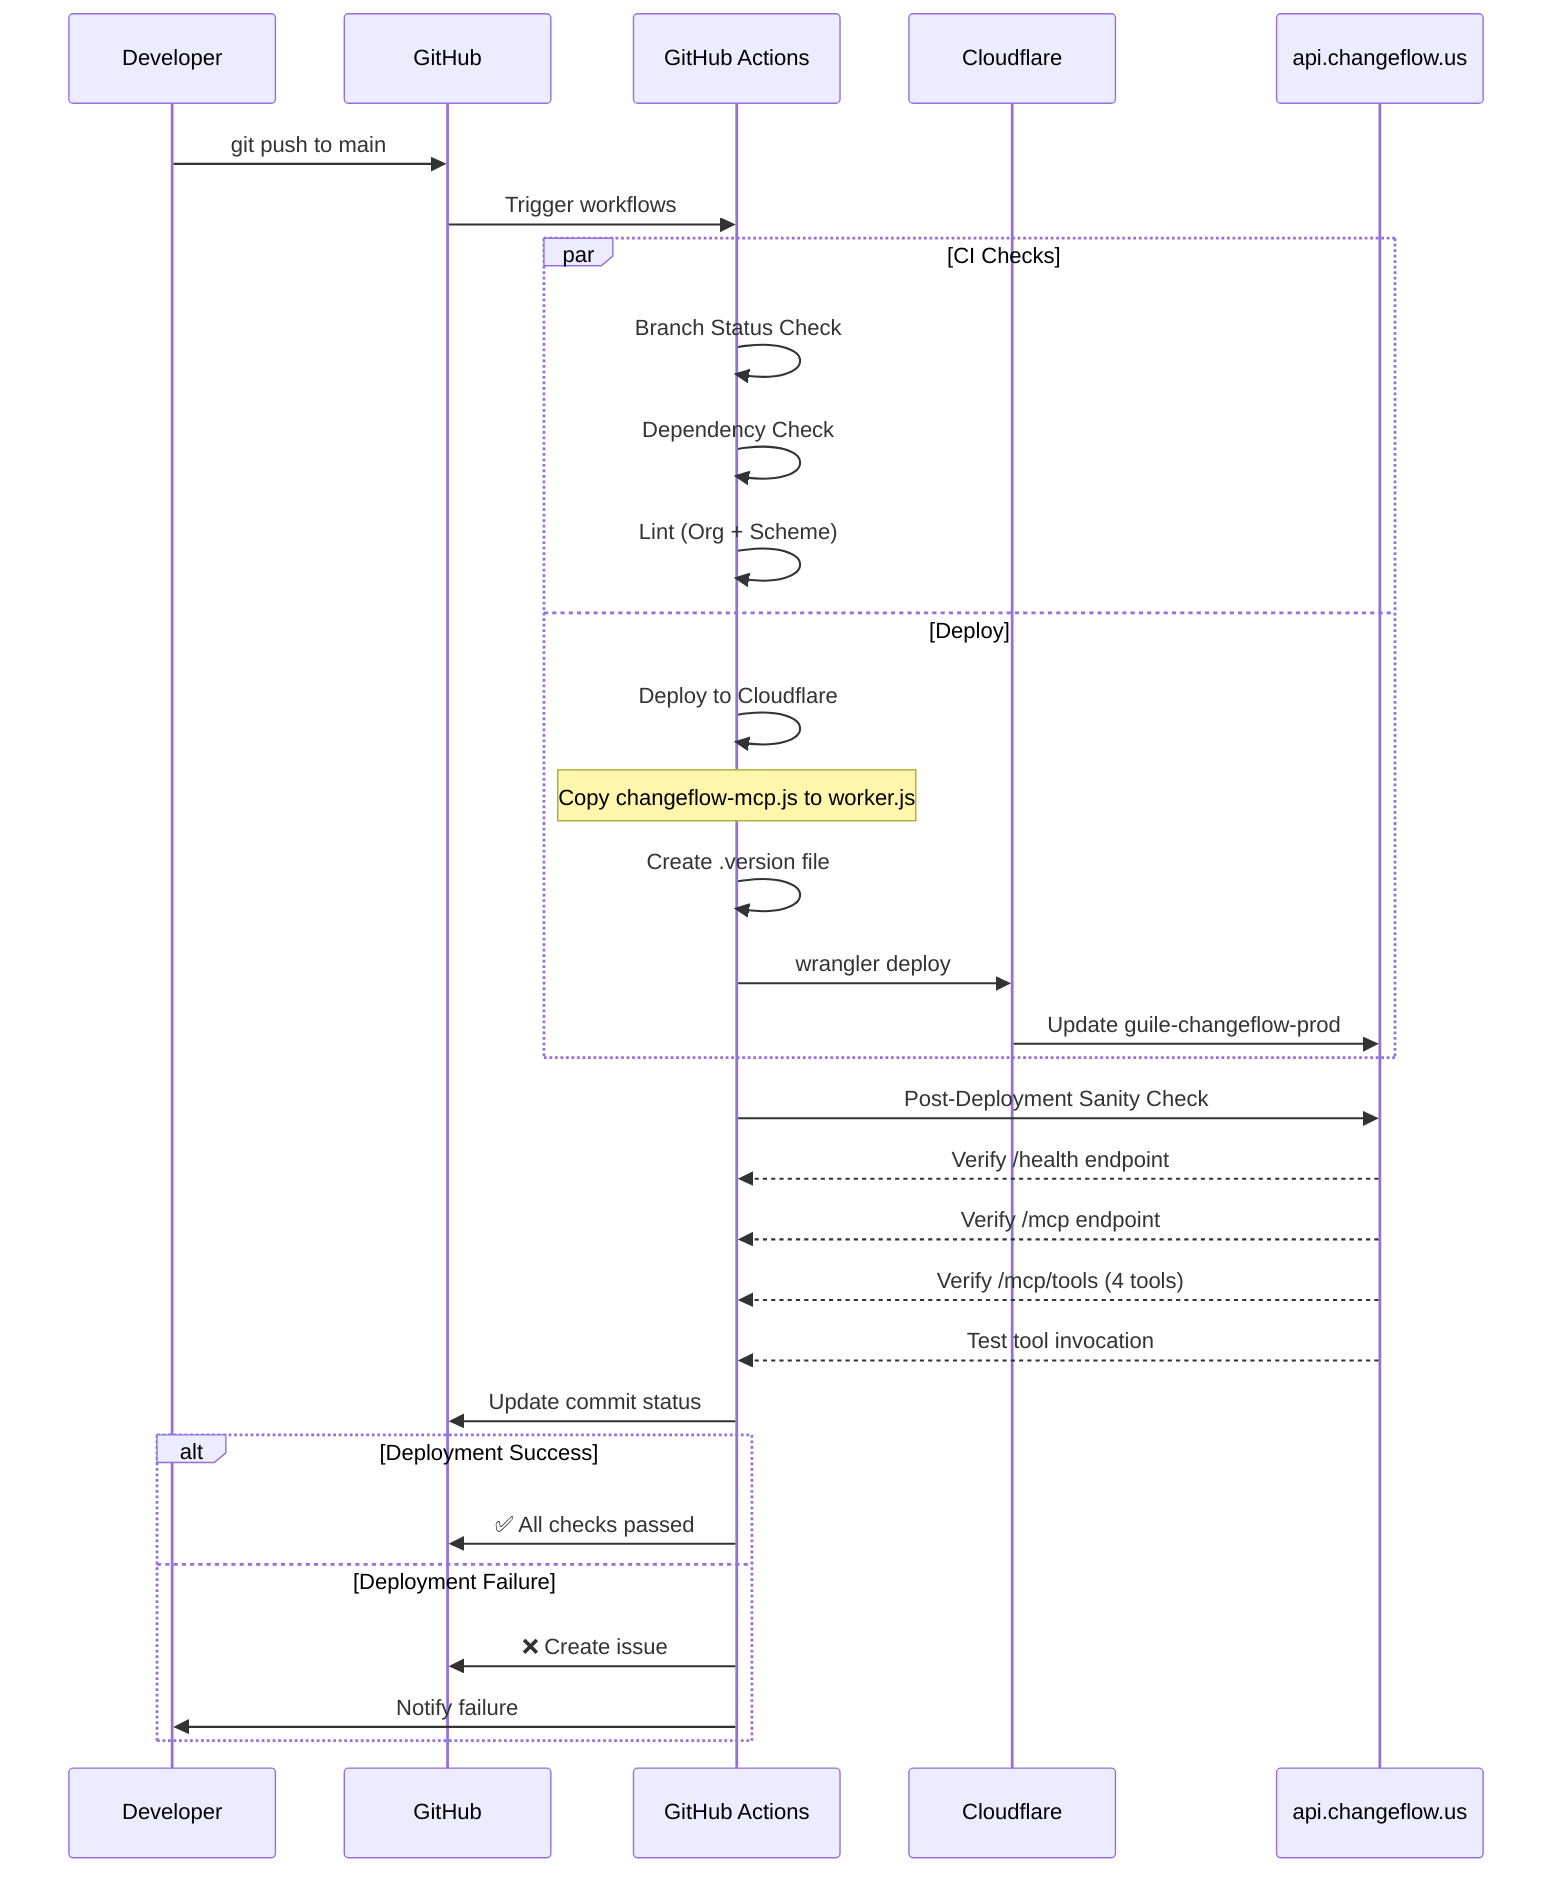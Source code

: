 sequenceDiagram
    participant Dev as Developer
    participant GH as GitHub
    participant Actions as GitHub Actions
    participant CF as Cloudflare
    participant Prod as api.changeflow.us

    Dev->>GH: git push to main
    GH->>Actions: Trigger workflows

    par CI Checks
        Actions->>Actions: Branch Status Check
        Actions->>Actions: Dependency Check
        Actions->>Actions: Lint (Org + Scheme)
    and Deploy
        Actions->>Actions: Deploy to Cloudflare
        Note over Actions: Copy changeflow-mcp.js to worker.js
        Actions->>Actions: Create .version file
        Actions->>CF: wrangler deploy
        CF->>Prod: Update guile-changeflow-prod
    end

    Actions->>Prod: Post-Deployment Sanity Check
    Prod-->>Actions: Verify /health endpoint
    Prod-->>Actions: Verify /mcp endpoint
    Prod-->>Actions: Verify /mcp/tools (4 tools)
    Prod-->>Actions: Test tool invocation
    Actions->>GH: Update commit status

    alt Deployment Success
        Actions->>GH: ✅ All checks passed
    else Deployment Failure
        Actions->>GH: ❌ Create issue
        Actions->>Dev: Notify failure
    end
